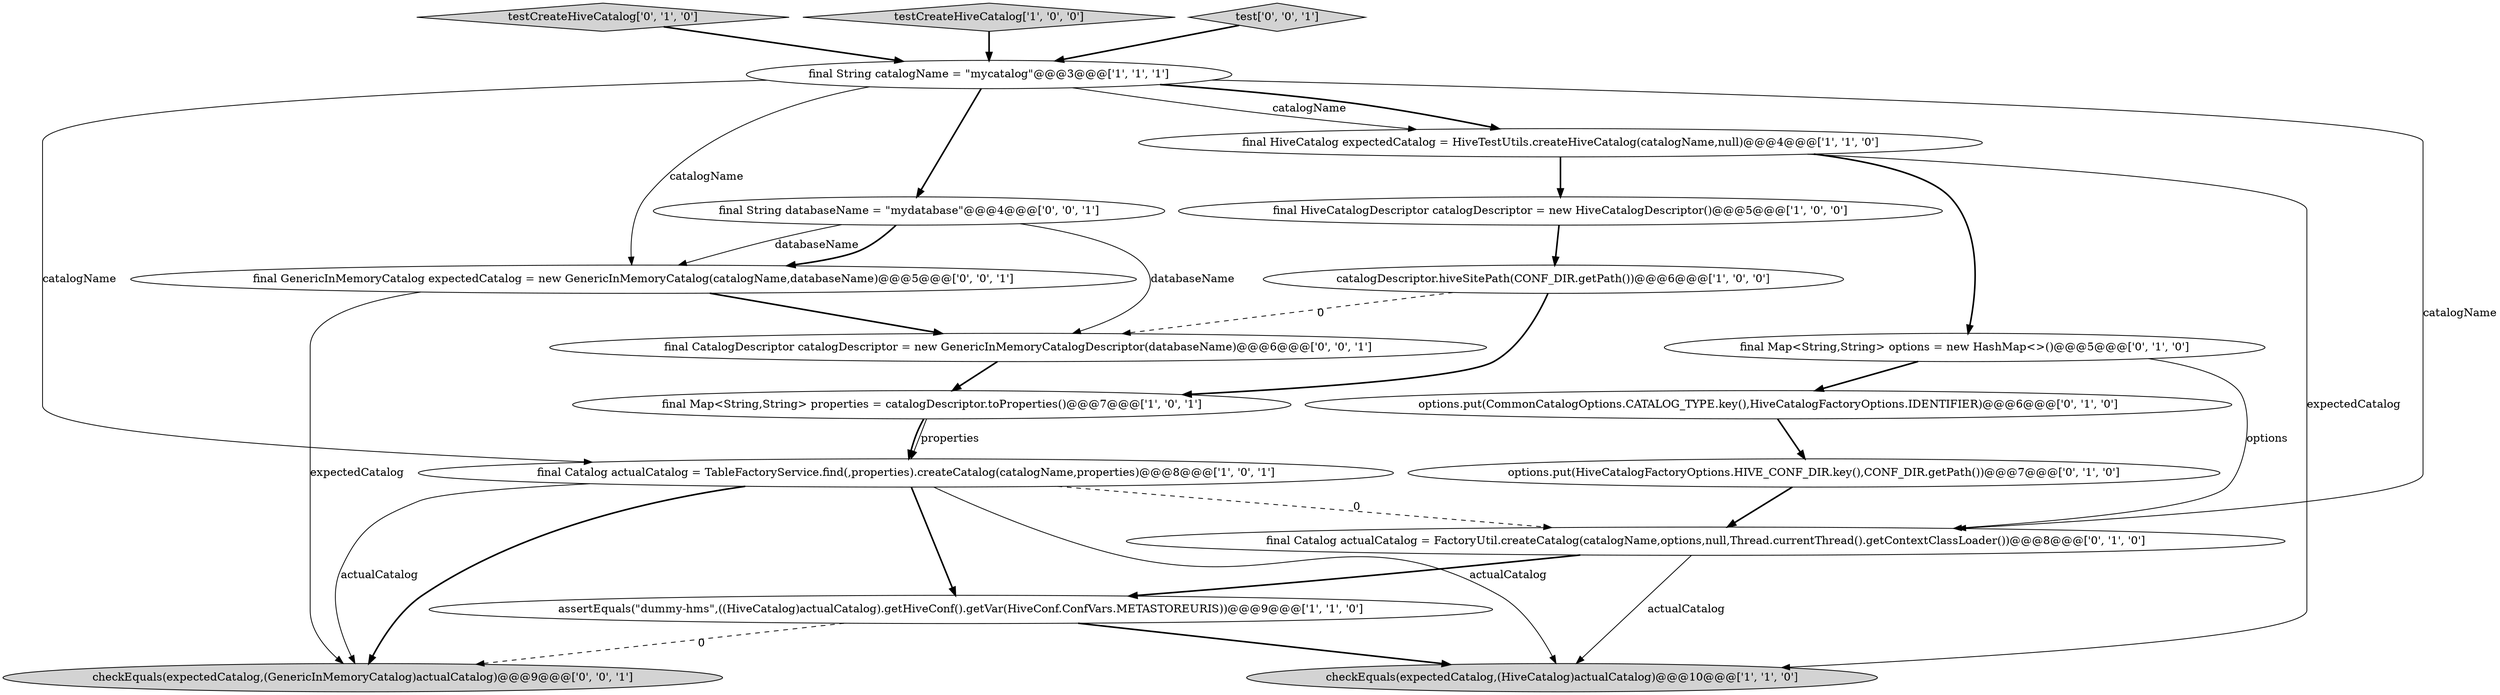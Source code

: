 digraph {
4 [style = filled, label = "final String catalogName = \"mycatalog\"@@@3@@@['1', '1', '1']", fillcolor = white, shape = ellipse image = "AAA0AAABBB1BBB"];
9 [style = filled, label = "options.put(HiveCatalogFactoryOptions.HIVE_CONF_DIR.key(),CONF_DIR.getPath())@@@7@@@['0', '1', '0']", fillcolor = white, shape = ellipse image = "AAA0AAABBB2BBB"];
18 [style = filled, label = "final String databaseName = \"mydatabase\"@@@4@@@['0', '0', '1']", fillcolor = white, shape = ellipse image = "AAA0AAABBB3BBB"];
12 [style = filled, label = "testCreateHiveCatalog['0', '1', '0']", fillcolor = lightgray, shape = diamond image = "AAA0AAABBB2BBB"];
16 [style = filled, label = "checkEquals(expectedCatalog,(GenericInMemoryCatalog)actualCatalog)@@@9@@@['0', '0', '1']", fillcolor = lightgray, shape = ellipse image = "AAA0AAABBB3BBB"];
14 [style = filled, label = "final CatalogDescriptor catalogDescriptor = new GenericInMemoryCatalogDescriptor(databaseName)@@@6@@@['0', '0', '1']", fillcolor = white, shape = ellipse image = "AAA0AAABBB3BBB"];
2 [style = filled, label = "final Catalog actualCatalog = TableFactoryService.find(,properties).createCatalog(catalogName,properties)@@@8@@@['1', '0', '1']", fillcolor = white, shape = ellipse image = "AAA0AAABBB1BBB"];
8 [style = filled, label = "final Map<String,String> properties = catalogDescriptor.toProperties()@@@7@@@['1', '0', '1']", fillcolor = white, shape = ellipse image = "AAA0AAABBB1BBB"];
11 [style = filled, label = "final Map<String,String> options = new HashMap<>()@@@5@@@['0', '1', '0']", fillcolor = white, shape = ellipse image = "AAA0AAABBB2BBB"];
1 [style = filled, label = "catalogDescriptor.hiveSitePath(CONF_DIR.getPath())@@@6@@@['1', '0', '0']", fillcolor = white, shape = ellipse image = "AAA0AAABBB1BBB"];
13 [style = filled, label = "options.put(CommonCatalogOptions.CATALOG_TYPE.key(),HiveCatalogFactoryOptions.IDENTIFIER)@@@6@@@['0', '1', '0']", fillcolor = white, shape = ellipse image = "AAA0AAABBB2BBB"];
0 [style = filled, label = "assertEquals(\"dummy-hms\",((HiveCatalog)actualCatalog).getHiveConf().getVar(HiveConf.ConfVars.METASTOREURIS))@@@9@@@['1', '1', '0']", fillcolor = white, shape = ellipse image = "AAA0AAABBB1BBB"];
17 [style = filled, label = "final GenericInMemoryCatalog expectedCatalog = new GenericInMemoryCatalog(catalogName,databaseName)@@@5@@@['0', '0', '1']", fillcolor = white, shape = ellipse image = "AAA0AAABBB3BBB"];
10 [style = filled, label = "final Catalog actualCatalog = FactoryUtil.createCatalog(catalogName,options,null,Thread.currentThread().getContextClassLoader())@@@8@@@['0', '1', '0']", fillcolor = white, shape = ellipse image = "AAA1AAABBB2BBB"];
7 [style = filled, label = "final HiveCatalog expectedCatalog = HiveTestUtils.createHiveCatalog(catalogName,null)@@@4@@@['1', '1', '0']", fillcolor = white, shape = ellipse image = "AAA0AAABBB1BBB"];
3 [style = filled, label = "testCreateHiveCatalog['1', '0', '0']", fillcolor = lightgray, shape = diamond image = "AAA0AAABBB1BBB"];
6 [style = filled, label = "checkEquals(expectedCatalog,(HiveCatalog)actualCatalog)@@@10@@@['1', '1', '0']", fillcolor = lightgray, shape = ellipse image = "AAA0AAABBB1BBB"];
15 [style = filled, label = "test['0', '0', '1']", fillcolor = lightgray, shape = diamond image = "AAA0AAABBB3BBB"];
5 [style = filled, label = "final HiveCatalogDescriptor catalogDescriptor = new HiveCatalogDescriptor()@@@5@@@['1', '0', '0']", fillcolor = white, shape = ellipse image = "AAA0AAABBB1BBB"];
0->6 [style = bold, label=""];
7->6 [style = solid, label="expectedCatalog"];
4->7 [style = bold, label=""];
4->2 [style = solid, label="catalogName"];
5->1 [style = bold, label=""];
11->10 [style = solid, label="options"];
12->4 [style = bold, label=""];
15->4 [style = bold, label=""];
1->8 [style = bold, label=""];
1->14 [style = dashed, label="0"];
2->10 [style = dashed, label="0"];
17->14 [style = bold, label=""];
7->11 [style = bold, label=""];
18->14 [style = solid, label="databaseName"];
2->6 [style = solid, label="actualCatalog"];
0->16 [style = dashed, label="0"];
8->2 [style = bold, label=""];
10->6 [style = solid, label="actualCatalog"];
2->16 [style = solid, label="actualCatalog"];
4->10 [style = solid, label="catalogName"];
17->16 [style = solid, label="expectedCatalog"];
8->2 [style = solid, label="properties"];
18->17 [style = solid, label="databaseName"];
11->13 [style = bold, label=""];
14->8 [style = bold, label=""];
4->7 [style = solid, label="catalogName"];
4->17 [style = solid, label="catalogName"];
7->5 [style = bold, label=""];
18->17 [style = bold, label=""];
2->16 [style = bold, label=""];
2->0 [style = bold, label=""];
13->9 [style = bold, label=""];
3->4 [style = bold, label=""];
10->0 [style = bold, label=""];
4->18 [style = bold, label=""];
9->10 [style = bold, label=""];
}
